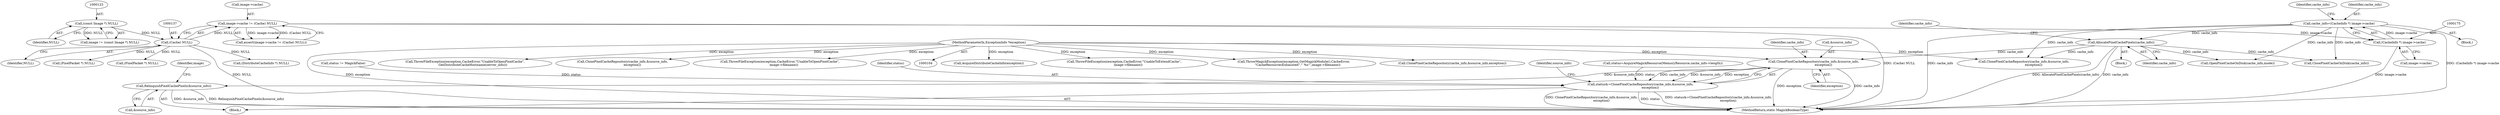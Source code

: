 digraph "0_ImageMagick_4e81ce8b07219c69a9aeccb0f7f7b927ca6db74c_0@pointer" {
"1000499" [label="(Call,ClonePixelCacheRepository(cache_info,&source_info,\n                    exception))"];
"1000431" [label="(Call,AllocatePixelCachePixels(cache_info))"];
"1000172" [label="(Call,cache_info=(CacheInfo *) image->cache)"];
"1000174" [label="(Call,(CacheInfo *) image->cache)"];
"1000132" [label="(Call,image->cache != (Cache) NULL)"];
"1000136" [label="(Call,(Cache) NULL)"];
"1000122" [label="(Call,(const Image *) NULL)"];
"1000107" [label="(MethodParameterIn,ExceptionInfo *exception)"];
"1000497" [label="(Call,status&=ClonePixelCacheRepository(cache_info,&source_info,\n                    exception))"];
"1000504" [label="(Call,RelinquishPixelCachePixels(&source_info))"];
"1000497" [label="(Call,status&=ClonePixelCacheRepository(cache_info,&source_info,\n                    exception))"];
"1000613" [label="(Call,AcquireDistributeCacheInfo(exception))"];
"1000430" [label="(Block,)"];
"1000138" [label="(Identifier,NULL)"];
"1000501" [label="(Call,&source_info)"];
"1000779" [label="(Call,ThrowMagickException(exception,GetMagickModule(),CacheError,\n        \"CacheResourcesExhausted\",\"`%s'\",image->filename))"];
"1000422" [label="(Call,status != MagickFalse)"];
"1000850" [label="(Call,ThrowFileException(exception,CacheError,\"UnableToExtendCache\",\n        image->filename))"];
"1000132" [label="(Call,image->cache != (Cache) NULL)"];
"1000813" [label="(Call,OpenPixelCacheOnDisk(cache_info,mode))"];
"1000122" [label="(Call,(const Image *) NULL)"];
"1000176" [label="(Call,image->cache)"];
"1000803" [label="(Call,ClosePixelCacheOnDisk(cache_info))"];
"1000108" [label="(Block,)"];
"1000618" [label="(Call,(DistributeCacheInfo *) NULL)"];
"1000496" [label="(Block,)"];
"1000499" [label="(Call,ClonePixelCacheRepository(cache_info,&source_info,\n                    exception))"];
"1000500" [label="(Identifier,cache_info)"];
"1000498" [label="(Identifier,status)"];
"1000506" [label="(Identifier,source_info)"];
"1000136" [label="(Call,(Cache) NULL)"];
"1000107" [label="(MethodParameterIn,ExceptionInfo *exception)"];
"1000701" [label="(Call,ClonePixelCacheRepository(cache_info,&source_info,\n                    exception))"];
"1000407" [label="(Call,status=AcquireMagickResource(MemoryResource,cache_info->length))"];
"1000131" [label="(Call,assert(image->cache != (Cache) NULL))"];
"1000504" [label="(Call,RelinquishPixelCachePixels(&source_info))"];
"1000174" [label="(Call,(CacheInfo *) image->cache)"];
"1000133" [label="(Call,image->cache)"];
"1000510" [label="(Identifier,image)"];
"1000503" [label="(Identifier,exception)"];
"1000432" [label="(Identifier,cache_info)"];
"1000951" [label="(Call,(PixelPacket *) NULL)"];
"1001106" [label="(Call,ClonePixelCacheRepository(cache_info,&source_info,exception))"];
"1000632" [label="(Call,ThrowFileException(exception,CacheError,\"UnableToOpenPixelCache\",\n                GetDistributeCacheHostname(server_info)))"];
"1000172" [label="(Call,cache_info=(CacheInfo *) image->cache)"];
"1000182" [label="(Identifier,cache_info)"];
"1001020" [label="(Call,ClonePixelCacheRepository(cache_info,&source_info,\n                    exception))"];
"1000173" [label="(Identifier,cache_info)"];
"1000431" [label="(Call,AllocatePixelCachePixels(cache_info))"];
"1000438" [label="(Call,(PixelPacket *) NULL)"];
"1000823" [label="(Call,ThrowFileException(exception,CacheError,\"UnableToOpenPixelCache\",\n        image->filename))"];
"1001174" [label="(MethodReturn,static MagickBooleanType)"];
"1000436" [label="(Identifier,cache_info)"];
"1000120" [label="(Call,image != (const Image *) NULL)"];
"1000505" [label="(Call,&source_info)"];
"1000124" [label="(Identifier,NULL)"];
"1000499" -> "1000497"  [label="AST: "];
"1000499" -> "1000503"  [label="CFG: "];
"1000500" -> "1000499"  [label="AST: "];
"1000501" -> "1000499"  [label="AST: "];
"1000503" -> "1000499"  [label="AST: "];
"1000497" -> "1000499"  [label="CFG: "];
"1000499" -> "1001174"  [label="DDG: exception"];
"1000499" -> "1001174"  [label="DDG: cache_info"];
"1000499" -> "1000497"  [label="DDG: cache_info"];
"1000499" -> "1000497"  [label="DDG: &source_info"];
"1000499" -> "1000497"  [label="DDG: exception"];
"1000431" -> "1000499"  [label="DDG: cache_info"];
"1000107" -> "1000499"  [label="DDG: exception"];
"1000499" -> "1000504"  [label="DDG: &source_info"];
"1000431" -> "1000430"  [label="AST: "];
"1000431" -> "1000432"  [label="CFG: "];
"1000432" -> "1000431"  [label="AST: "];
"1000436" -> "1000431"  [label="CFG: "];
"1000431" -> "1001174"  [label="DDG: cache_info"];
"1000431" -> "1001174"  [label="DDG: AllocatePixelCachePixels(cache_info)"];
"1000172" -> "1000431"  [label="DDG: cache_info"];
"1000431" -> "1000701"  [label="DDG: cache_info"];
"1000431" -> "1000803"  [label="DDG: cache_info"];
"1000431" -> "1000813"  [label="DDG: cache_info"];
"1000172" -> "1000108"  [label="AST: "];
"1000172" -> "1000174"  [label="CFG: "];
"1000173" -> "1000172"  [label="AST: "];
"1000174" -> "1000172"  [label="AST: "];
"1000182" -> "1000172"  [label="CFG: "];
"1000172" -> "1001174"  [label="DDG: cache_info"];
"1000172" -> "1001174"  [label="DDG: (CacheInfo *) image->cache"];
"1000174" -> "1000172"  [label="DDG: image->cache"];
"1000172" -> "1000701"  [label="DDG: cache_info"];
"1000172" -> "1000803"  [label="DDG: cache_info"];
"1000172" -> "1000813"  [label="DDG: cache_info"];
"1000174" -> "1000176"  [label="CFG: "];
"1000175" -> "1000174"  [label="AST: "];
"1000176" -> "1000174"  [label="AST: "];
"1000174" -> "1001174"  [label="DDG: image->cache"];
"1000132" -> "1000174"  [label="DDG: image->cache"];
"1000132" -> "1000131"  [label="AST: "];
"1000132" -> "1000136"  [label="CFG: "];
"1000133" -> "1000132"  [label="AST: "];
"1000136" -> "1000132"  [label="AST: "];
"1000131" -> "1000132"  [label="CFG: "];
"1000132" -> "1001174"  [label="DDG: (Cache) NULL"];
"1000132" -> "1000131"  [label="DDG: image->cache"];
"1000132" -> "1000131"  [label="DDG: (Cache) NULL"];
"1000136" -> "1000132"  [label="DDG: NULL"];
"1000136" -> "1000138"  [label="CFG: "];
"1000137" -> "1000136"  [label="AST: "];
"1000138" -> "1000136"  [label="AST: "];
"1000136" -> "1001174"  [label="DDG: NULL"];
"1000122" -> "1000136"  [label="DDG: NULL"];
"1000136" -> "1000438"  [label="DDG: NULL"];
"1000136" -> "1000618"  [label="DDG: NULL"];
"1000136" -> "1000951"  [label="DDG: NULL"];
"1000122" -> "1000120"  [label="AST: "];
"1000122" -> "1000124"  [label="CFG: "];
"1000123" -> "1000122"  [label="AST: "];
"1000124" -> "1000122"  [label="AST: "];
"1000120" -> "1000122"  [label="CFG: "];
"1000122" -> "1000120"  [label="DDG: NULL"];
"1000107" -> "1000104"  [label="AST: "];
"1000107" -> "1001174"  [label="DDG: exception"];
"1000107" -> "1000613"  [label="DDG: exception"];
"1000107" -> "1000632"  [label="DDG: exception"];
"1000107" -> "1000701"  [label="DDG: exception"];
"1000107" -> "1000779"  [label="DDG: exception"];
"1000107" -> "1000823"  [label="DDG: exception"];
"1000107" -> "1000850"  [label="DDG: exception"];
"1000107" -> "1001020"  [label="DDG: exception"];
"1000107" -> "1001106"  [label="DDG: exception"];
"1000497" -> "1000496"  [label="AST: "];
"1000498" -> "1000497"  [label="AST: "];
"1000506" -> "1000497"  [label="CFG: "];
"1000497" -> "1001174"  [label="DDG: status"];
"1000497" -> "1001174"  [label="DDG: status&=ClonePixelCacheRepository(cache_info,&source_info,\n                    exception)"];
"1000497" -> "1001174"  [label="DDG: ClonePixelCacheRepository(cache_info,&source_info,\n                    exception)"];
"1000407" -> "1000497"  [label="DDG: status"];
"1000422" -> "1000497"  [label="DDG: status"];
"1000504" -> "1000496"  [label="AST: "];
"1000504" -> "1000505"  [label="CFG: "];
"1000505" -> "1000504"  [label="AST: "];
"1000510" -> "1000504"  [label="CFG: "];
"1000504" -> "1001174"  [label="DDG: &source_info"];
"1000504" -> "1001174"  [label="DDG: RelinquishPixelCachePixels(&source_info)"];
}
